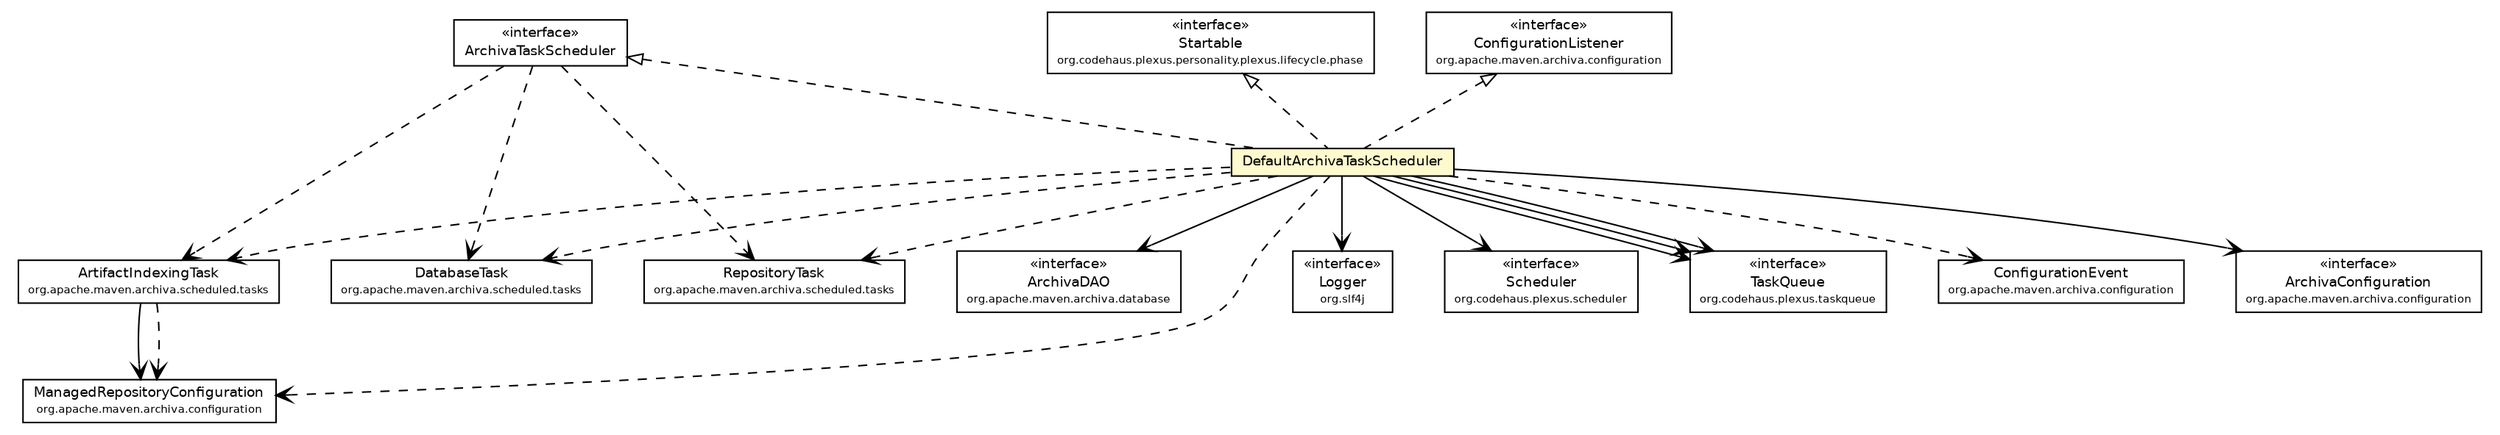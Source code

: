 #!/usr/local/bin/dot
#
# Class diagram 
# Generated by UmlGraph version 4.6 (http://www.spinellis.gr/sw/umlgraph)
#

digraph G {
	edge [fontname="Helvetica",fontsize=10,labelfontname="Helvetica",labelfontsize=10];
	node [fontname="Helvetica",fontsize=10,shape=plaintext];
	// org.apache.maven.archiva.configuration.ConfigurationListener
	c115602 [label=<<table border="0" cellborder="1" cellspacing="0" cellpadding="2" port="p" href="../configuration/ConfigurationListener.html">
		<tr><td><table border="0" cellspacing="0" cellpadding="1">
			<tr><td> &laquo;interface&raquo; </td></tr>
			<tr><td> ConfigurationListener </td></tr>
			<tr><td><font point-size="7.0"> org.apache.maven.archiva.configuration </font></td></tr>
		</table></td></tr>
		</table>>, fontname="Helvetica", fontcolor="black", fontsize=9.0];
	// org.apache.maven.archiva.configuration.ConfigurationEvent
	c115603 [label=<<table border="0" cellborder="1" cellspacing="0" cellpadding="2" port="p" href="../configuration/ConfigurationEvent.html">
		<tr><td><table border="0" cellspacing="0" cellpadding="1">
			<tr><td> ConfigurationEvent </td></tr>
			<tr><td><font point-size="7.0"> org.apache.maven.archiva.configuration </font></td></tr>
		</table></td></tr>
		</table>>, fontname="Helvetica", fontcolor="black", fontsize=9.0];
	// org.apache.maven.archiva.configuration.ArchivaConfiguration
	c115604 [label=<<table border="0" cellborder="1" cellspacing="0" cellpadding="2" port="p" href="../configuration/ArchivaConfiguration.html">
		<tr><td><table border="0" cellspacing="0" cellpadding="1">
			<tr><td> &laquo;interface&raquo; </td></tr>
			<tr><td> ArchivaConfiguration </td></tr>
			<tr><td><font point-size="7.0"> org.apache.maven.archiva.configuration </font></td></tr>
		</table></td></tr>
		</table>>, fontname="Helvetica", fontcolor="black", fontsize=9.0];
	// org.apache.maven.archiva.database.ArchivaDAO
	c115727 [label=<<table border="0" cellborder="1" cellspacing="0" cellpadding="2" port="p" href="../database/ArchivaDAO.html">
		<tr><td><table border="0" cellspacing="0" cellpadding="1">
			<tr><td> &laquo;interface&raquo; </td></tr>
			<tr><td> ArchivaDAO </td></tr>
			<tr><td><font point-size="7.0"> org.apache.maven.archiva.database </font></td></tr>
		</table></td></tr>
		</table>>, fontname="Helvetica", fontcolor="black", fontsize=9.0];
	// org.apache.maven.archiva.scheduled.DefaultArchivaTaskScheduler
	c115805 [label=<<table border="0" cellborder="1" cellspacing="0" cellpadding="2" port="p" bgcolor="lemonChiffon" href="./DefaultArchivaTaskScheduler.html">
		<tr><td><table border="0" cellspacing="0" cellpadding="1">
			<tr><td> DefaultArchivaTaskScheduler </td></tr>
		</table></td></tr>
		</table>>, fontname="Helvetica", fontcolor="black", fontsize=9.0];
	// org.apache.maven.archiva.scheduled.ArchivaTaskScheduler
	c115807 [label=<<table border="0" cellborder="1" cellspacing="0" cellpadding="2" port="p" href="./ArchivaTaskScheduler.html">
		<tr><td><table border="0" cellspacing="0" cellpadding="1">
			<tr><td> &laquo;interface&raquo; </td></tr>
			<tr><td> ArchivaTaskScheduler </td></tr>
		</table></td></tr>
		</table>>, fontname="Helvetica", fontcolor="black", fontsize=9.0];
	// org.apache.maven.archiva.scheduled.tasks.RepositoryTask
	c115812 [label=<<table border="0" cellborder="1" cellspacing="0" cellpadding="2" port="p" href="./tasks/RepositoryTask.html">
		<tr><td><table border="0" cellspacing="0" cellpadding="1">
			<tr><td> RepositoryTask </td></tr>
			<tr><td><font point-size="7.0"> org.apache.maven.archiva.scheduled.tasks </font></td></tr>
		</table></td></tr>
		</table>>, fontname="Helvetica", fontcolor="black", fontsize=9.0];
	// org.apache.maven.archiva.scheduled.tasks.DatabaseTask
	c115813 [label=<<table border="0" cellborder="1" cellspacing="0" cellpadding="2" port="p" href="./tasks/DatabaseTask.html">
		<tr><td><table border="0" cellspacing="0" cellpadding="1">
			<tr><td> DatabaseTask </td></tr>
			<tr><td><font point-size="7.0"> org.apache.maven.archiva.scheduled.tasks </font></td></tr>
		</table></td></tr>
		</table>>, fontname="Helvetica", fontcolor="black", fontsize=9.0];
	// org.apache.maven.archiva.scheduled.tasks.ArtifactIndexingTask
	c115814 [label=<<table border="0" cellborder="1" cellspacing="0" cellpadding="2" port="p" href="./tasks/ArtifactIndexingTask.html">
		<tr><td><table border="0" cellspacing="0" cellpadding="1">
			<tr><td> ArtifactIndexingTask </td></tr>
			<tr><td><font point-size="7.0"> org.apache.maven.archiva.scheduled.tasks </font></td></tr>
		</table></td></tr>
		</table>>, fontname="Helvetica", fontcolor="black", fontsize=9.0];
	//org.apache.maven.archiva.scheduled.DefaultArchivaTaskScheduler implements org.apache.maven.archiva.scheduled.ArchivaTaskScheduler
	c115807:p -> c115805:p [dir=back,arrowtail=empty,style=dashed];
	//org.apache.maven.archiva.scheduled.DefaultArchivaTaskScheduler implements org.codehaus.plexus.personality.plexus.lifecycle.phase.Startable
	c115943:p -> c115805:p [dir=back,arrowtail=empty,style=dashed];
	//org.apache.maven.archiva.scheduled.DefaultArchivaTaskScheduler implements org.apache.maven.archiva.configuration.ConfigurationListener
	c115602:p -> c115805:p [dir=back,arrowtail=empty,style=dashed];
	// org.apache.maven.archiva.scheduled.DefaultArchivaTaskScheduler NAVASSOC org.slf4j.Logger
	c115805:p -> c115944:p [taillabel="", label="", headlabel="", fontname="Helvetica", fontcolor="black", fontsize=10.0, color="black", arrowhead=open];
	// org.apache.maven.archiva.scheduled.DefaultArchivaTaskScheduler NAVASSOC org.codehaus.plexus.scheduler.Scheduler
	c115805:p -> c115945:p [taillabel="", label="", headlabel="", fontname="Helvetica", fontcolor="black", fontsize=10.0, color="black", arrowhead=open];
	// org.apache.maven.archiva.scheduled.DefaultArchivaTaskScheduler NAVASSOC org.codehaus.plexus.taskqueue.TaskQueue
	c115805:p -> c115946:p [taillabel="", label="", headlabel="", fontname="Helvetica", fontcolor="black", fontsize=10.0, color="black", arrowhead=open];
	// org.apache.maven.archiva.scheduled.DefaultArchivaTaskScheduler NAVASSOC org.codehaus.plexus.taskqueue.TaskQueue
	c115805:p -> c115946:p [taillabel="", label="", headlabel="", fontname="Helvetica", fontcolor="black", fontsize=10.0, color="black", arrowhead=open];
	// org.apache.maven.archiva.scheduled.DefaultArchivaTaskScheduler NAVASSOC org.codehaus.plexus.taskqueue.TaskQueue
	c115805:p -> c115946:p [taillabel="", label="", headlabel="", fontname="Helvetica", fontcolor="black", fontsize=10.0, color="black", arrowhead=open];
	// org.apache.maven.archiva.scheduled.DefaultArchivaTaskScheduler NAVASSOC org.apache.maven.archiva.configuration.ArchivaConfiguration
	c115805:p -> c115604:p [taillabel="", label="", headlabel="", fontname="Helvetica", fontcolor="black", fontsize=10.0, color="black", arrowhead=open];
	// org.apache.maven.archiva.scheduled.DefaultArchivaTaskScheduler NAVASSOC org.apache.maven.archiva.database.ArchivaDAO
	c115805:p -> c115727:p [taillabel="", label="", headlabel="", fontname="Helvetica", fontcolor="black", fontsize=10.0, color="black", arrowhead=open];
	// org.apache.maven.archiva.scheduled.tasks.ArtifactIndexingTask NAVASSOC org.apache.maven.archiva.configuration.ManagedRepositoryConfiguration
	c115814:p -> c115947:p [taillabel="", label="", headlabel="", fontname="Helvetica", fontcolor="black", fontsize=10.0, color="black", arrowhead=open];
	// org.apache.maven.archiva.scheduled.DefaultArchivaTaskScheduler DEPEND org.apache.maven.archiva.configuration.ConfigurationEvent
	c115805:p -> c115603:p [taillabel="", label="", headlabel="", fontname="Helvetica", fontcolor="black", fontsize=10.0, color="black", arrowhead=open, style=dashed];
	// org.apache.maven.archiva.scheduled.DefaultArchivaTaskScheduler DEPEND org.apache.maven.archiva.scheduled.tasks.ArtifactIndexingTask
	c115805:p -> c115814:p [taillabel="", label="", headlabel="", fontname="Helvetica", fontcolor="black", fontsize=10.0, color="black", arrowhead=open, style=dashed];
	// org.apache.maven.archiva.scheduled.DefaultArchivaTaskScheduler DEPEND org.apache.maven.archiva.scheduled.tasks.RepositoryTask
	c115805:p -> c115812:p [taillabel="", label="", headlabel="", fontname="Helvetica", fontcolor="black", fontsize=10.0, color="black", arrowhead=open, style=dashed];
	// org.apache.maven.archiva.scheduled.DefaultArchivaTaskScheduler DEPEND org.apache.maven.archiva.configuration.ManagedRepositoryConfiguration
	c115805:p -> c115947:p [taillabel="", label="", headlabel="", fontname="Helvetica", fontcolor="black", fontsize=10.0, color="black", arrowhead=open, style=dashed];
	// org.apache.maven.archiva.scheduled.DefaultArchivaTaskScheduler DEPEND org.apache.maven.archiva.scheduled.tasks.DatabaseTask
	c115805:p -> c115813:p [taillabel="", label="", headlabel="", fontname="Helvetica", fontcolor="black", fontsize=10.0, color="black", arrowhead=open, style=dashed];
	// org.apache.maven.archiva.scheduled.ArchivaTaskScheduler DEPEND org.apache.maven.archiva.scheduled.tasks.ArtifactIndexingTask
	c115807:p -> c115814:p [taillabel="", label="", headlabel="", fontname="Helvetica", fontcolor="black", fontsize=10.0, color="black", arrowhead=open, style=dashed];
	// org.apache.maven.archiva.scheduled.ArchivaTaskScheduler DEPEND org.apache.maven.archiva.scheduled.tasks.RepositoryTask
	c115807:p -> c115812:p [taillabel="", label="", headlabel="", fontname="Helvetica", fontcolor="black", fontsize=10.0, color="black", arrowhead=open, style=dashed];
	// org.apache.maven.archiva.scheduled.ArchivaTaskScheduler DEPEND org.apache.maven.archiva.scheduled.tasks.DatabaseTask
	c115807:p -> c115813:p [taillabel="", label="", headlabel="", fontname="Helvetica", fontcolor="black", fontsize=10.0, color="black", arrowhead=open, style=dashed];
	// org.apache.maven.archiva.scheduled.tasks.ArtifactIndexingTask DEPEND org.apache.maven.archiva.configuration.ManagedRepositoryConfiguration
	c115814:p -> c115947:p [taillabel="", label="", headlabel="", fontname="Helvetica", fontcolor="black", fontsize=10.0, color="black", arrowhead=open, style=dashed];
	// org.slf4j.Logger
	c115944 [label=<<table border="0" cellborder="1" cellspacing="0" cellpadding="2" port="p" href="http://java.sun.com/j2se/1.4.2/docs/api/org/slf4j/Logger.html">
		<tr><td><table border="0" cellspacing="0" cellpadding="1">
			<tr><td> &laquo;interface&raquo; </td></tr>
			<tr><td> Logger </td></tr>
			<tr><td><font point-size="7.0"> org.slf4j </font></td></tr>
		</table></td></tr>
		</table>>, fontname="Helvetica", fontcolor="black", fontsize=9.0];
	// org.codehaus.plexus.scheduler.Scheduler
	c115945 [label=<<table border="0" cellborder="1" cellspacing="0" cellpadding="2" port="p" href="http://java.sun.com/j2se/1.4.2/docs/api/org/codehaus/plexus/scheduler/Scheduler.html">
		<tr><td><table border="0" cellspacing="0" cellpadding="1">
			<tr><td> &laquo;interface&raquo; </td></tr>
			<tr><td> Scheduler </td></tr>
			<tr><td><font point-size="7.0"> org.codehaus.plexus.scheduler </font></td></tr>
		</table></td></tr>
		</table>>, fontname="Helvetica", fontcolor="black", fontsize=9.0];
	// org.apache.maven.archiva.configuration.ManagedRepositoryConfiguration
	c115947 [label=<<table border="0" cellborder="1" cellspacing="0" cellpadding="2" port="p" href="http://java.sun.com/j2se/1.4.2/docs/api/org/apache/maven/archiva/configuration/ManagedRepositoryConfiguration.html">
		<tr><td><table border="0" cellspacing="0" cellpadding="1">
			<tr><td> ManagedRepositoryConfiguration </td></tr>
			<tr><td><font point-size="7.0"> org.apache.maven.archiva.configuration </font></td></tr>
		</table></td></tr>
		</table>>, fontname="Helvetica", fontcolor="black", fontsize=9.0];
	// org.codehaus.plexus.taskqueue.TaskQueue
	c115946 [label=<<table border="0" cellborder="1" cellspacing="0" cellpadding="2" port="p" href="http://java.sun.com/j2se/1.4.2/docs/api/org/codehaus/plexus/taskqueue/TaskQueue.html">
		<tr><td><table border="0" cellspacing="0" cellpadding="1">
			<tr><td> &laquo;interface&raquo; </td></tr>
			<tr><td> TaskQueue </td></tr>
			<tr><td><font point-size="7.0"> org.codehaus.plexus.taskqueue </font></td></tr>
		</table></td></tr>
		</table>>, fontname="Helvetica", fontcolor="black", fontsize=9.0];
	// org.codehaus.plexus.personality.plexus.lifecycle.phase.Startable
	c115943 [label=<<table border="0" cellborder="1" cellspacing="0" cellpadding="2" port="p" href="http://java.sun.com/j2se/1.4.2/docs/api/org/codehaus/plexus/personality/plexus/lifecycle/phase/Startable.html">
		<tr><td><table border="0" cellspacing="0" cellpadding="1">
			<tr><td> &laquo;interface&raquo; </td></tr>
			<tr><td> Startable </td></tr>
			<tr><td><font point-size="7.0"> org.codehaus.plexus.personality.plexus.lifecycle.phase </font></td></tr>
		</table></td></tr>
		</table>>, fontname="Helvetica", fontcolor="black", fontsize=9.0];
}

